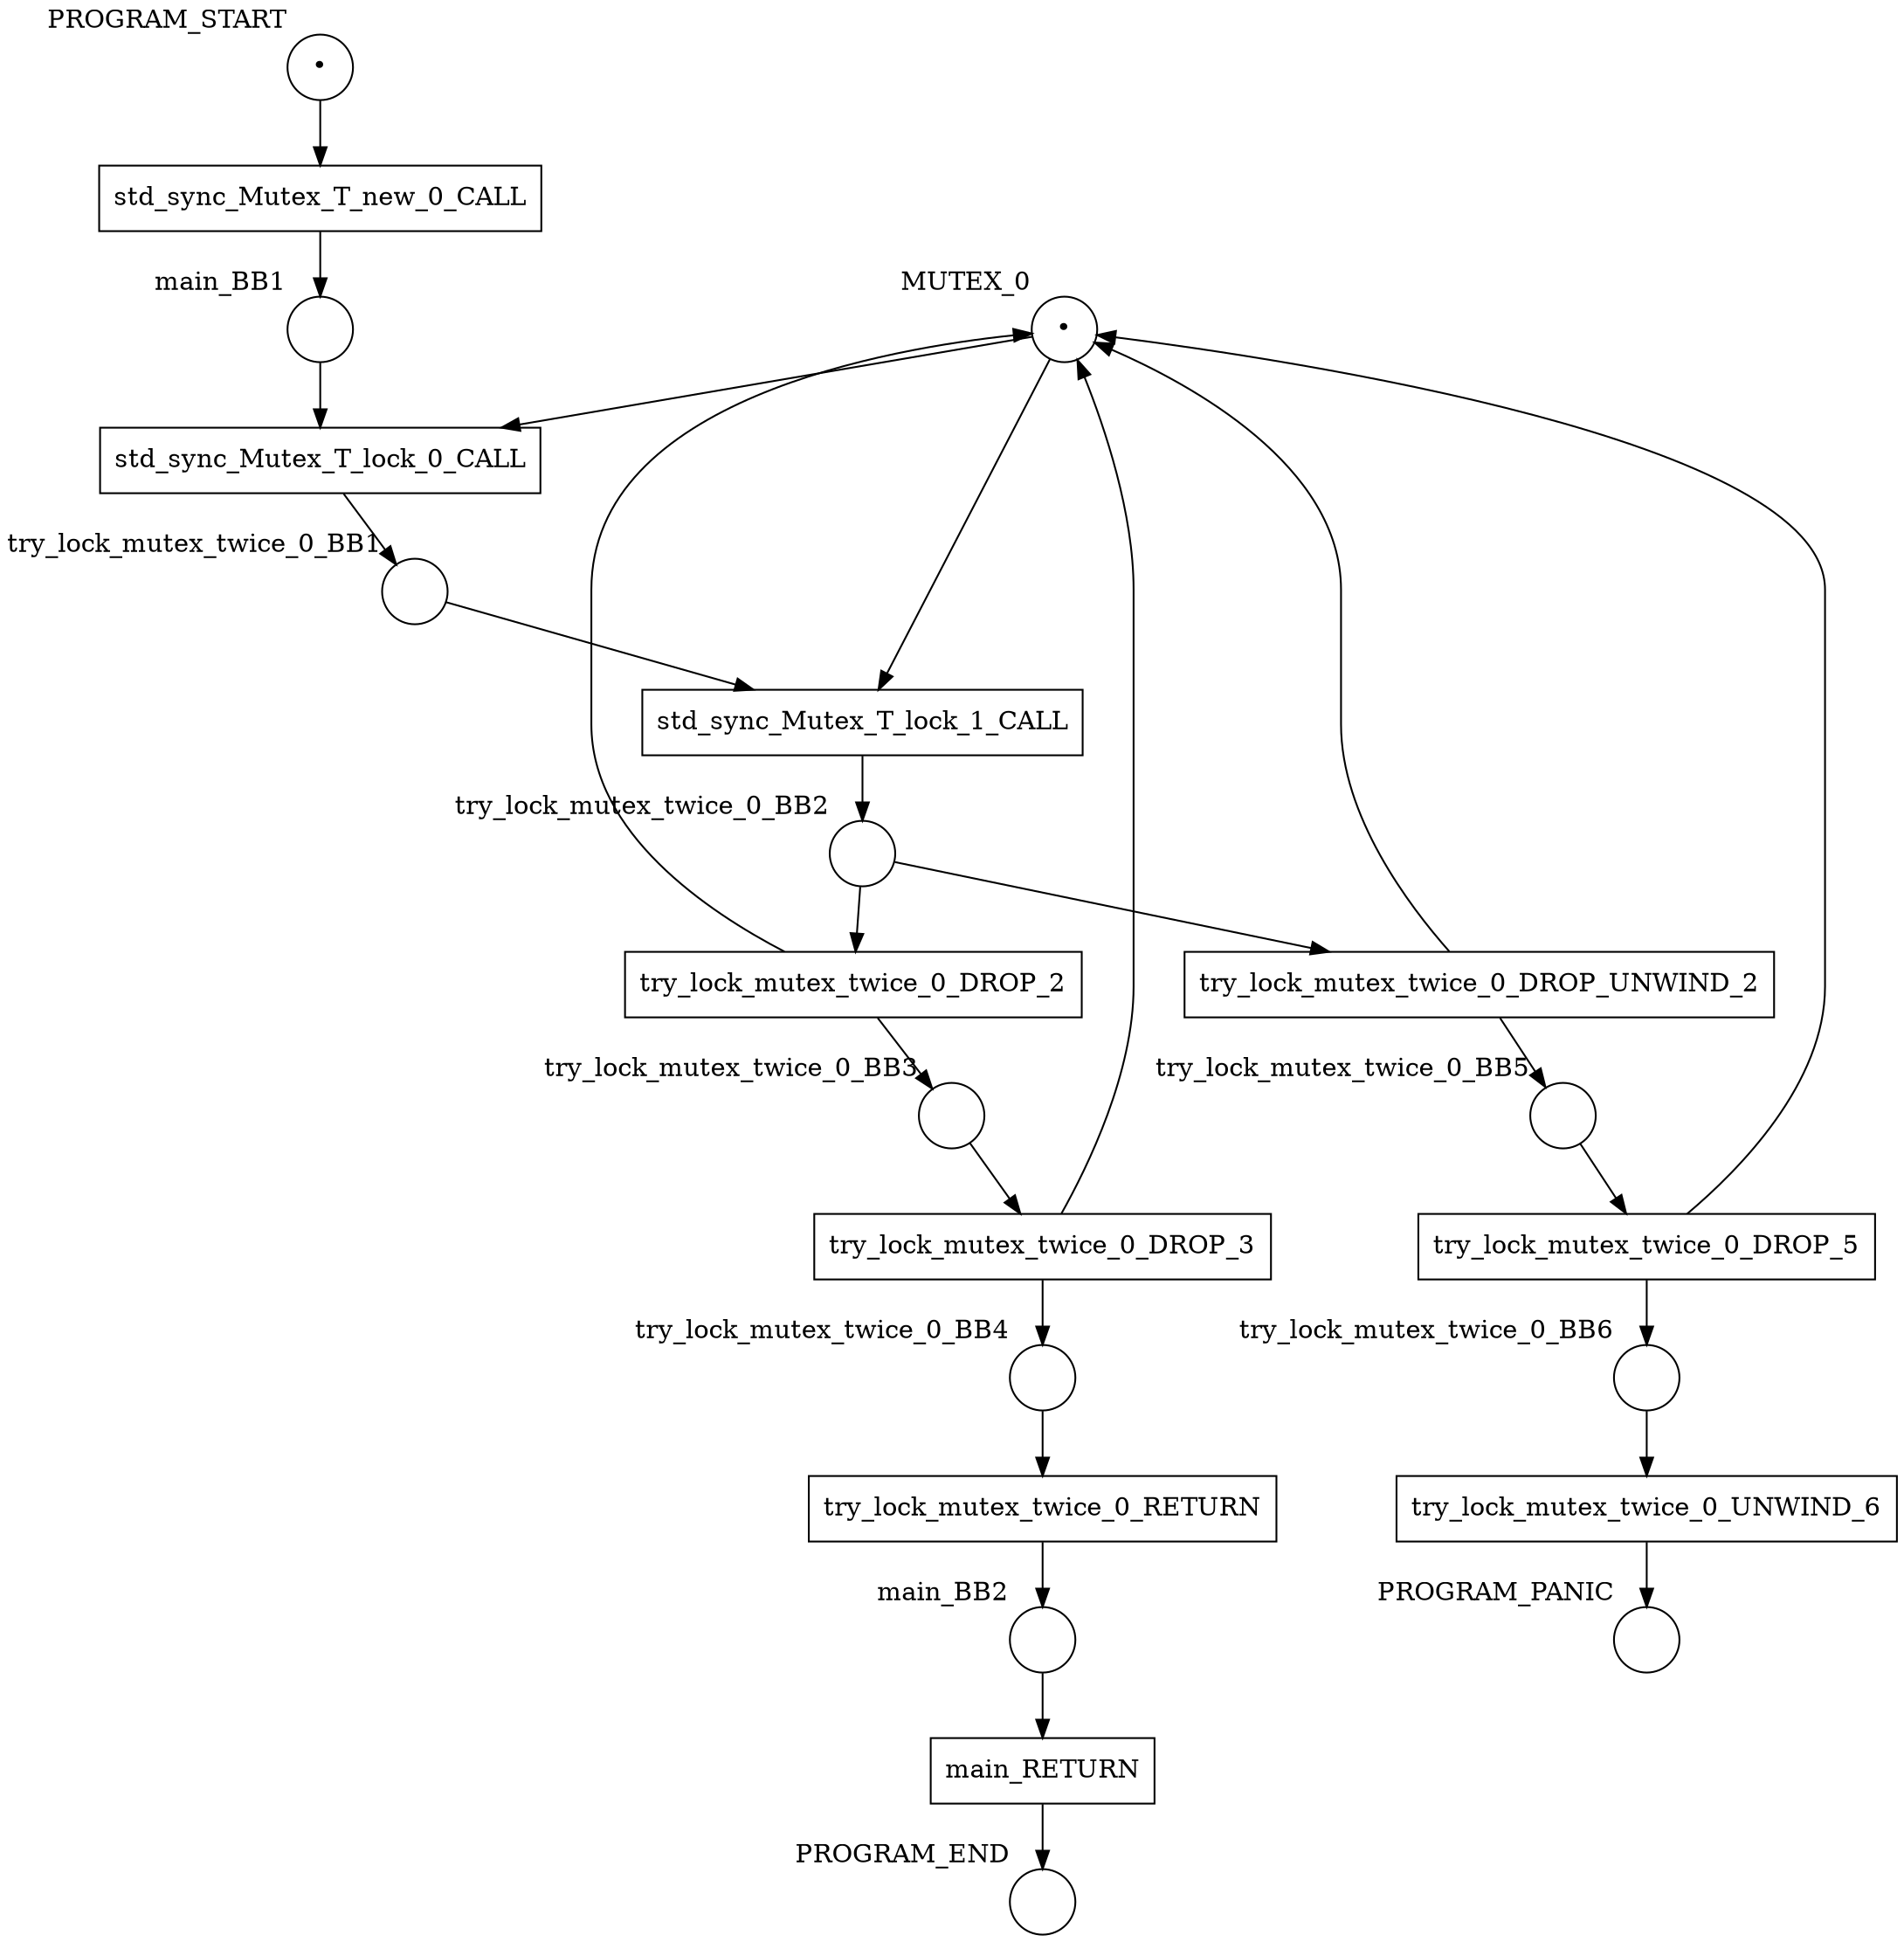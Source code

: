 digraph petrinet {
    MUTEX_0 [shape="circle" xlabel="MUTEX_0" label="•"];
    PROGRAM_END [shape="circle" xlabel="PROGRAM_END" label=""];
    PROGRAM_PANIC [shape="circle" xlabel="PROGRAM_PANIC" label=""];
    PROGRAM_START [shape="circle" xlabel="PROGRAM_START" label="•"];
    main_BB1 [shape="circle" xlabel="main_BB1" label=""];
    main_BB2 [shape="circle" xlabel="main_BB2" label=""];
    try_lock_mutex_twice_0_BB1 [shape="circle" xlabel="try_lock_mutex_twice_0_BB1" label=""];
    try_lock_mutex_twice_0_BB2 [shape="circle" xlabel="try_lock_mutex_twice_0_BB2" label=""];
    try_lock_mutex_twice_0_BB3 [shape="circle" xlabel="try_lock_mutex_twice_0_BB3" label=""];
    try_lock_mutex_twice_0_BB4 [shape="circle" xlabel="try_lock_mutex_twice_0_BB4" label=""];
    try_lock_mutex_twice_0_BB5 [shape="circle" xlabel="try_lock_mutex_twice_0_BB5" label=""];
    try_lock_mutex_twice_0_BB6 [shape="circle" xlabel="try_lock_mutex_twice_0_BB6" label=""];
    main_RETURN [shape="box" xlabel="" label="main_RETURN"];
    std_sync_Mutex_T_lock_0_CALL [shape="box" xlabel="" label="std_sync_Mutex_T_lock_0_CALL"];
    std_sync_Mutex_T_lock_1_CALL [shape="box" xlabel="" label="std_sync_Mutex_T_lock_1_CALL"];
    std_sync_Mutex_T_new_0_CALL [shape="box" xlabel="" label="std_sync_Mutex_T_new_0_CALL"];
    try_lock_mutex_twice_0_DROP_2 [shape="box" xlabel="" label="try_lock_mutex_twice_0_DROP_2"];
    try_lock_mutex_twice_0_DROP_3 [shape="box" xlabel="" label="try_lock_mutex_twice_0_DROP_3"];
    try_lock_mutex_twice_0_DROP_5 [shape="box" xlabel="" label="try_lock_mutex_twice_0_DROP_5"];
    try_lock_mutex_twice_0_DROP_UNWIND_2 [shape="box" xlabel="" label="try_lock_mutex_twice_0_DROP_UNWIND_2"];
    try_lock_mutex_twice_0_RETURN [shape="box" xlabel="" label="try_lock_mutex_twice_0_RETURN"];
    try_lock_mutex_twice_0_UNWIND_6 [shape="box" xlabel="" label="try_lock_mutex_twice_0_UNWIND_6"];
    MUTEX_0 -> std_sync_Mutex_T_lock_0_CALL;
    MUTEX_0 -> std_sync_Mutex_T_lock_1_CALL;
    PROGRAM_START -> std_sync_Mutex_T_new_0_CALL;
    main_BB1 -> std_sync_Mutex_T_lock_0_CALL;
    main_BB2 -> main_RETURN;
    try_lock_mutex_twice_0_BB1 -> std_sync_Mutex_T_lock_1_CALL;
    try_lock_mutex_twice_0_BB2 -> try_lock_mutex_twice_0_DROP_2;
    try_lock_mutex_twice_0_BB2 -> try_lock_mutex_twice_0_DROP_UNWIND_2;
    try_lock_mutex_twice_0_BB3 -> try_lock_mutex_twice_0_DROP_3;
    try_lock_mutex_twice_0_BB4 -> try_lock_mutex_twice_0_RETURN;
    try_lock_mutex_twice_0_BB5 -> try_lock_mutex_twice_0_DROP_5;
    try_lock_mutex_twice_0_BB6 -> try_lock_mutex_twice_0_UNWIND_6;
    main_RETURN -> PROGRAM_END;
    std_sync_Mutex_T_lock_0_CALL -> try_lock_mutex_twice_0_BB1;
    std_sync_Mutex_T_lock_1_CALL -> try_lock_mutex_twice_0_BB2;
    std_sync_Mutex_T_new_0_CALL -> main_BB1;
    try_lock_mutex_twice_0_DROP_2 -> MUTEX_0;
    try_lock_mutex_twice_0_DROP_2 -> try_lock_mutex_twice_0_BB3;
    try_lock_mutex_twice_0_DROP_3 -> MUTEX_0;
    try_lock_mutex_twice_0_DROP_3 -> try_lock_mutex_twice_0_BB4;
    try_lock_mutex_twice_0_DROP_5 -> MUTEX_0;
    try_lock_mutex_twice_0_DROP_5 -> try_lock_mutex_twice_0_BB6;
    try_lock_mutex_twice_0_DROP_UNWIND_2 -> MUTEX_0;
    try_lock_mutex_twice_0_DROP_UNWIND_2 -> try_lock_mutex_twice_0_BB5;
    try_lock_mutex_twice_0_RETURN -> main_BB2;
    try_lock_mutex_twice_0_UNWIND_6 -> PROGRAM_PANIC;
}
